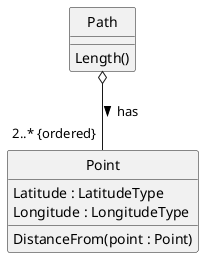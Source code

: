 @startuml
hide circle
class Path { 
Length() 
} 
class Point {
  Latitude : LatitudeType
  Longitude : LongitudeType
  DistanceFrom(point : Point)
}
Path o-- "2..* {ordered}" Point : > has
@enduml